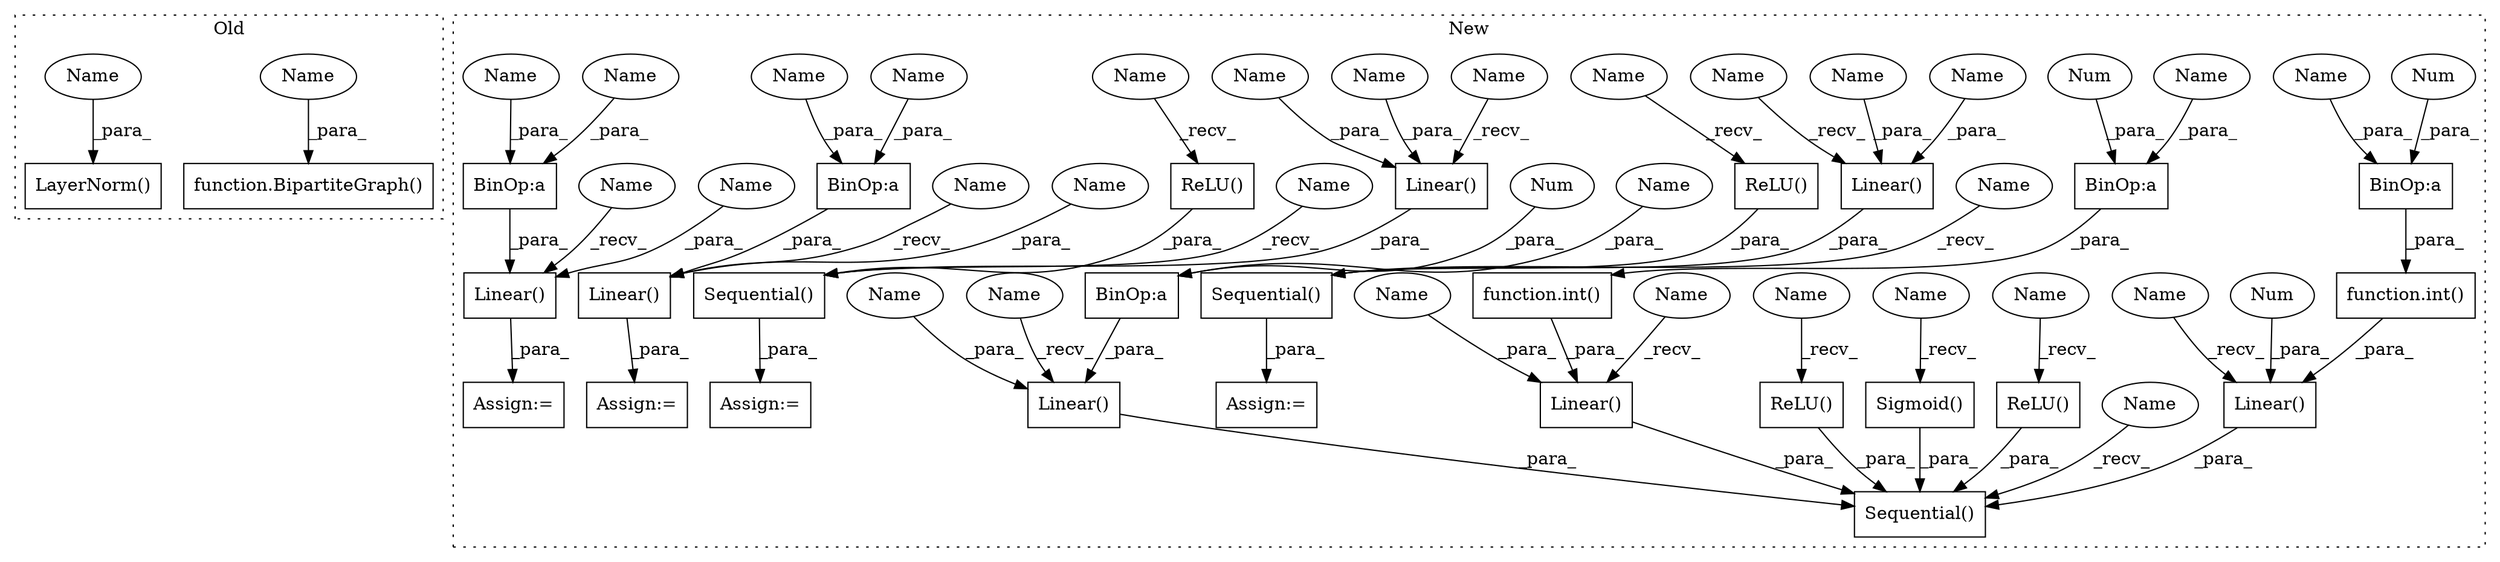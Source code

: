 digraph G {
subgraph cluster0 {
1 [label="function.BipartiteGraph()" a="75" s="5145,5246" l="28,10" shape="box"];
5 [label="LayerNorm()" a="75" s="4745,4776" l="13,1" shape="box"];
33 [label="Name" a="87" s="5173" l="18" shape="ellipse"];
34 [label="Name" a="87" s="4758" l="18" shape="ellipse"];
label = "Old";
style="dotted";
}
subgraph cluster1 {
2 [label="Sequential()" a="75" s="2403,2503" l="27,10" shape="box"];
3 [label="Linear()" a="75" s="2714,2809" l="23,34" shape="box"];
4 [label="Sequential()" a="75" s="2061,2338" l="27,10" shape="box"];
6 [label="Assign:=" a="68" s="2400" l="3" shape="box"];
7 [label="ReLU()" a="75" s="2249" l="9" shape="box"];
8 [label="Linear()" a="75" s="2430,2479" l="10,1" shape="box"];
9 [label="ReLU()" a="75" s="2494" l="9" shape="box"];
10 [label="Linear()" a="75" s="2567,2616" l="10,1" shape="box"];
11 [label="Sequential()" a="75" s="2540,2640" l="27,10" shape="box"];
12 [label="BinOp:a" a="82" s="2755" l="3" shape="box"];
13 [label="BinOp:a" a="82" s="2305" l="1" shape="box"];
14 [label="BinOp:a" a="82" s="2231" l="1" shape="box"];
15 [label="function.int()" a="75" s="2208,2233" l="4,1" shape="box"];
16 [label="Sigmoid()" a="75" s="2326" l="12" shape="box"];
17 [label="Num" a="76" s="2306" l="1" shape="ellipse"];
18 [label="Num" a="76" s="2232" l="1" shape="ellipse"];
19 [label="ReLU()" a="75" s="2631" l="9" shape="box"];
20 [label="Assign:=" a="68" s="2711" l="3" shape="box"];
21 [label="ReLU()" a="75" s="2154" l="9" shape="box"];
22 [label="Linear()" a="75" s="2870,2965" l="23,34" shape="box"];
23 [label="BinOp:a" a="82" s="2911" l="3" shape="box"];
24 [label="Assign:=" a="68" s="2867" l="3" shape="box"];
25 [label="Linear()" a="75" s="2272,2311" l="10,1" shape="box"];
26 [label="Num" a="76" s="2310" l="1" shape="ellipse"];
27 [label="Linear()" a="75" s="2088,2139" l="10,1" shape="box"];
28 [label="BinOp:a" a="82" s="2116" l="1" shape="box"];
29 [label="Num" a="76" s="2117" l="1" shape="ellipse"];
30 [label="function.int()" a="75" s="2282,2307" l="4,1" shape="box"];
31 [label="Assign:=" a="68" s="2537" l="3" shape="box"];
32 [label="Linear()" a="75" s="2177,2234" l="10,1" shape="box"];
35 [label="Name" a="87" s="2631" l="2" shape="ellipse"];
36 [label="Name" a="87" s="2272" l="2" shape="ellipse"];
37 [label="Name" a="87" s="2177" l="2" shape="ellipse"];
38 [label="Name" a="87" s="2249" l="2" shape="ellipse"];
39 [label="Name" a="87" s="2567" l="2" shape="ellipse"];
40 [label="Name" a="87" s="2494" l="2" shape="ellipse"];
41 [label="Name" a="87" s="2430" l="2" shape="ellipse"];
42 [label="Name" a="87" s="2061" l="2" shape="ellipse"];
43 [label="Name" a="87" s="2540" l="2" shape="ellipse"];
44 [label="Name" a="87" s="2088" l="2" shape="ellipse"];
45 [label="Name" a="87" s="2714" l="2" shape="ellipse"];
46 [label="Name" a="87" s="2870" l="2" shape="ellipse"];
47 [label="Name" a="87" s="2326" l="2" shape="ellipse"];
48 [label="Name" a="87" s="2403" l="2" shape="ellipse"];
49 [label="Name" a="87" s="2154" l="2" shape="ellipse"];
50 [label="Name" a="87" s="2187" l="19" shape="ellipse"];
51 [label="Name" a="87" s="2460" l="19" shape="ellipse"];
52 [label="Name" a="87" s="2212" l="19" shape="ellipse"];
53 [label="Name" a="87" s="2914" l="19" shape="ellipse"];
54 [label="Name" a="87" s="2120" l="19" shape="ellipse"];
55 [label="Name" a="87" s="2286" l="19" shape="ellipse"];
56 [label="Name" a="87" s="2758" l="19" shape="ellipse"];
57 [label="Name" a="87" s="2597" l="19" shape="ellipse"];
58 [label="Name" a="87" s="2577" l="18" shape="ellipse"];
59 [label="Name" a="87" s="2737" l="18" shape="ellipse"];
60 [label="Name" a="87" s="2098" l="18" shape="ellipse"];
61 [label="Name" a="87" s="2791" l="18" shape="ellipse"];
62 [label="Name" a="87" s="2893" l="18" shape="ellipse"];
63 [label="Name" a="87" s="2440" l="18" shape="ellipse"];
64 [label="Name" a="87" s="2947" l="18" shape="ellipse"];
label = "New";
style="dotted";
}
2 -> 6 [label="_para_"];
3 -> 20 [label="_para_"];
7 -> 4 [label="_para_"];
8 -> 2 [label="_para_"];
9 -> 2 [label="_para_"];
10 -> 11 [label="_para_"];
11 -> 31 [label="_para_"];
12 -> 3 [label="_para_"];
13 -> 30 [label="_para_"];
14 -> 15 [label="_para_"];
15 -> 32 [label="_para_"];
16 -> 4 [label="_para_"];
17 -> 13 [label="_para_"];
18 -> 14 [label="_para_"];
19 -> 11 [label="_para_"];
21 -> 4 [label="_para_"];
22 -> 24 [label="_para_"];
23 -> 22 [label="_para_"];
25 -> 4 [label="_para_"];
26 -> 25 [label="_para_"];
27 -> 4 [label="_para_"];
28 -> 27 [label="_para_"];
29 -> 28 [label="_para_"];
30 -> 25 [label="_para_"];
32 -> 4 [label="_para_"];
33 -> 1 [label="_para_"];
34 -> 5 [label="_para_"];
35 -> 19 [label="_recv_"];
36 -> 25 [label="_recv_"];
37 -> 32 [label="_recv_"];
38 -> 7 [label="_recv_"];
39 -> 10 [label="_recv_"];
40 -> 9 [label="_recv_"];
41 -> 8 [label="_recv_"];
42 -> 4 [label="_recv_"];
43 -> 11 [label="_recv_"];
44 -> 27 [label="_recv_"];
45 -> 3 [label="_recv_"];
46 -> 22 [label="_recv_"];
47 -> 16 [label="_recv_"];
48 -> 2 [label="_recv_"];
49 -> 21 [label="_recv_"];
50 -> 32 [label="_para_"];
51 -> 8 [label="_para_"];
52 -> 14 [label="_para_"];
53 -> 23 [label="_para_"];
54 -> 27 [label="_para_"];
55 -> 13 [label="_para_"];
56 -> 12 [label="_para_"];
57 -> 10 [label="_para_"];
58 -> 10 [label="_para_"];
59 -> 12 [label="_para_"];
60 -> 28 [label="_para_"];
61 -> 3 [label="_para_"];
62 -> 23 [label="_para_"];
63 -> 8 [label="_para_"];
64 -> 22 [label="_para_"];
}